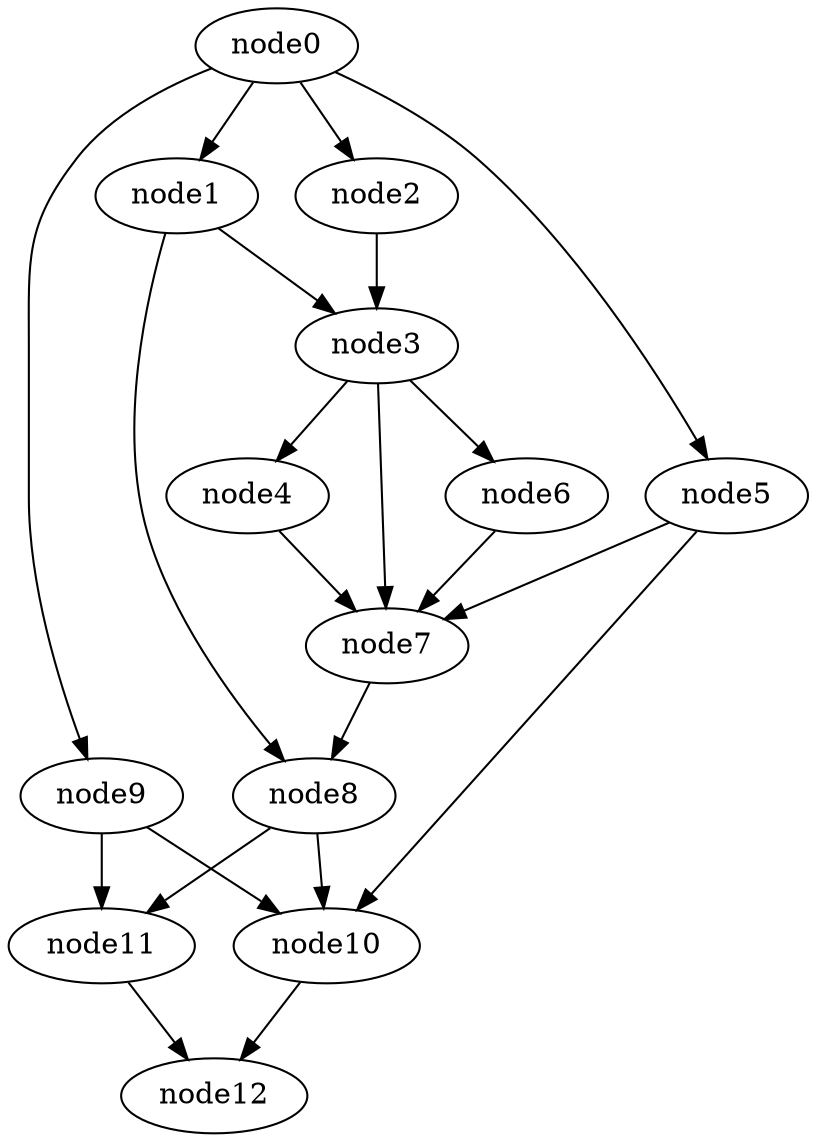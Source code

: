 digraph g{
	node12
	node11 -> node12
	node10 -> node12
	node9 -> node11
	node9 -> node10
	node8 -> node11
	node8 -> node10
	node7 -> node8
	node6 -> node7
	node5 -> node10
	node5 -> node7
	node4 -> node7
	node3 -> node7
	node3 -> node6
	node3 -> node4
	node2 -> node3
	node1 -> node8
	node1 -> node3
	node0 -> node9
	node0 -> node5
	node0 -> node2
	node0 -> node1
}
